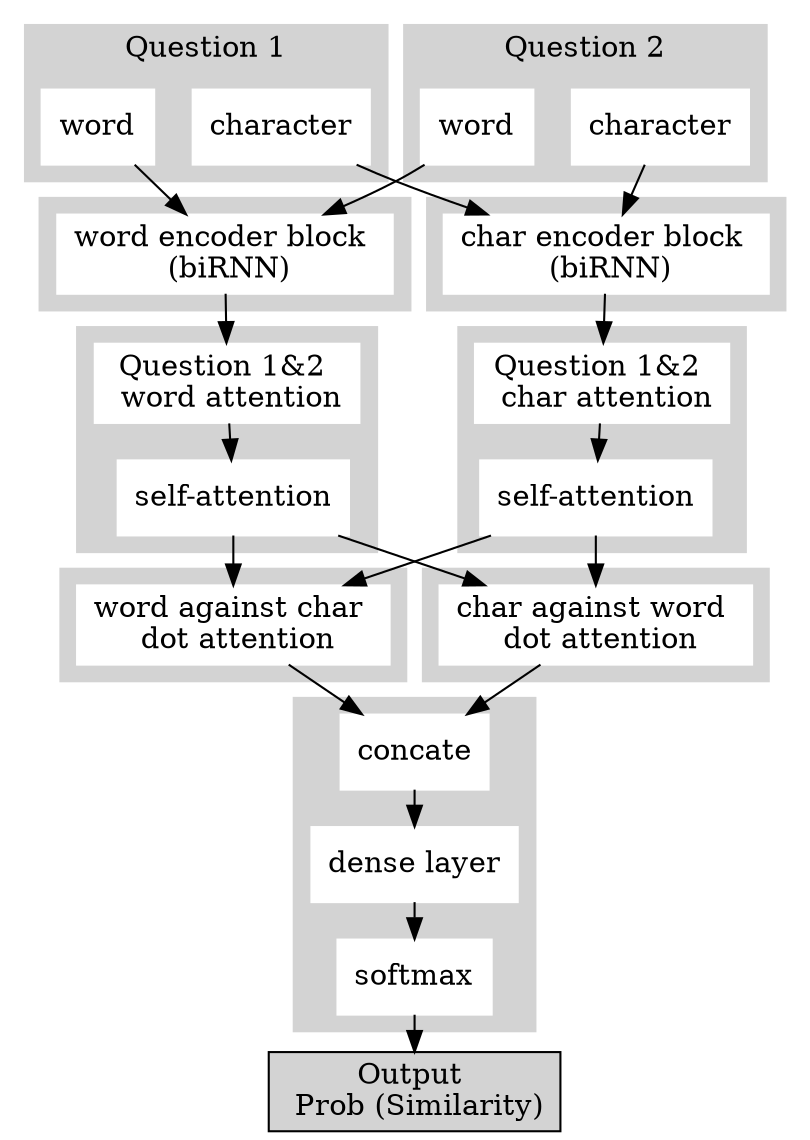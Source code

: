 digraph G {

  subgraph cluster_0 {
    style=filled;
    color=lightgrey;
    word_1 [label="word", style=filled,color=white, shape=box];
    char_1 [label="character", style=filled,color=white, shape=box];

    label = "Question 1";


  }

  subgraph cluster_1 {
    style=filled;
    color=lightgrey;
    word_2 [label="word", style=filled,color=white, shape=box];
    char_2 [label="character", style=filled,color=white, shape=box];

    label = "Question 2";
  }

  subgraph cluster_word_enc {
    style=filled;
    color=lightgrey;
    word_encoder [label="word encoder block \n (biRNN)", style=filled, color=white, shape=box];
    word_1 -> word_encoder
    word_2 -> word_encoder
  }

  subgraph cluster_char_enc {
    style=filled;
    color=lightgrey;
    char_encoder [label="char encoder block \n (biRNN)", style=filled, color=white, shape=box];
    char_1 -> char_encoder
    char_2 -> char_encoder
  }

  subgraph cluster_word_attention {
    style=filled;
    color=lightgrey;
    word_att [label="Question 1&2 \n word attention", style=filled, color=white, shape=box];
    word_encoder -> word_att

    self_word_att [label="self-attention", style=filled, color=white, shape=box];
    word_att -> self_word_att
  }

  subgraph cluster_char_attention {
    style=filled;
    color=lightgrey;
    char_att [label="Question 1&2 \n char attention", style=filled, color=white, shape=box];
    char_encoder -> char_att

    self_char_att [label="self-attention", style=filled, color=white, shape=box];
    char_att -> self_char_att
  }

  subgraph cluster_w_dot_attention {
    style=filled;
    color=lightgrey;
    w_dot_att [label="word against char \n dot attention", style=filled, color=white, shape=box];
    self_char_att -> w_dot_att
    self_word_att -> w_dot_att
  }

  subgraph cluster_c_dot_attention {
    style=filled;
    color=lightgrey;
    c_dot_att [label="char against word \n dot attention", style=filled, color=white, shape=box];
    self_char_att -> c_dot_att
    self_word_att -> c_dot_att
  }

  subgraph cluster_out {
    graph [pad="0.1", nodesep="0.1", ranksep="0.1"];

    style=filled;
    color=lightgrey;
    concate [label="concate", style=filled, color=white, shape=box];
    w_dot_att -> concate
    c_dot_att -> concate

    dl [label="dense layer", style=filled, color=white, shape=box];
    concate -> dl

    softmax [label="softmax", style=filled, color=white, shape=box];
    dl -> softmax
  }

  output [label="Output \n Prob (Similarity)", style=filled, shape=box];
  softmax -> output

}

